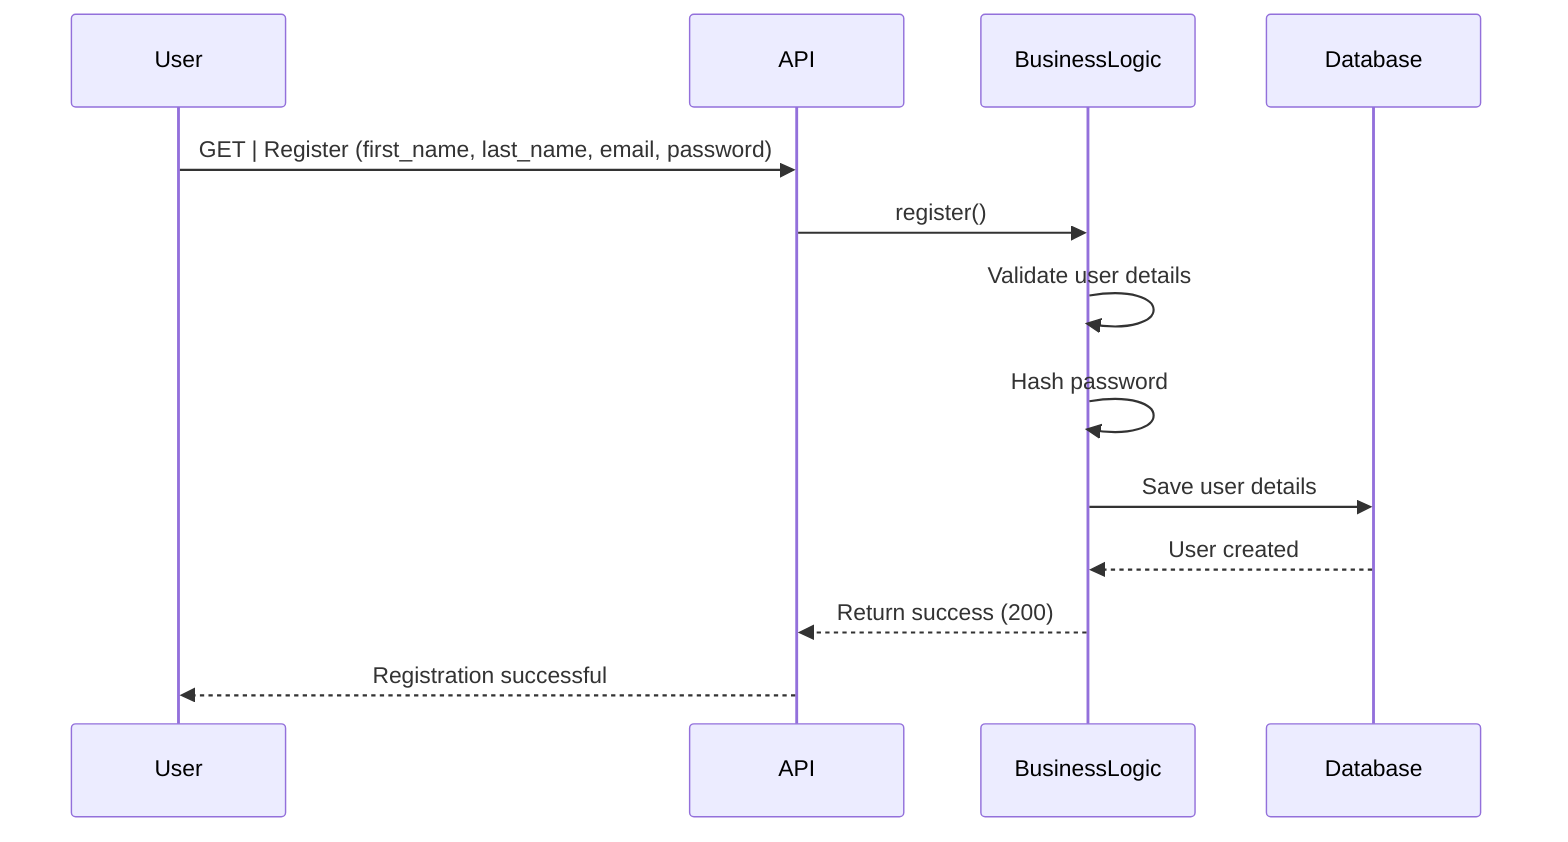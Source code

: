 sequenceDiagram
    participant User
    participant API
    participant BusinessLogic
    participant Database

    User->>API: GET | Register (first_name, last_name, email, password)
    API->>BusinessLogic: register()
    BusinessLogic->>BusinessLogic: Validate user details
    BusinessLogic->>BusinessLogic: Hash password
    BusinessLogic->>Database: Save user details
    Database-->>BusinessLogic: User created
    BusinessLogic-->>API: Return success (200)
    API-->>User: Registration successful